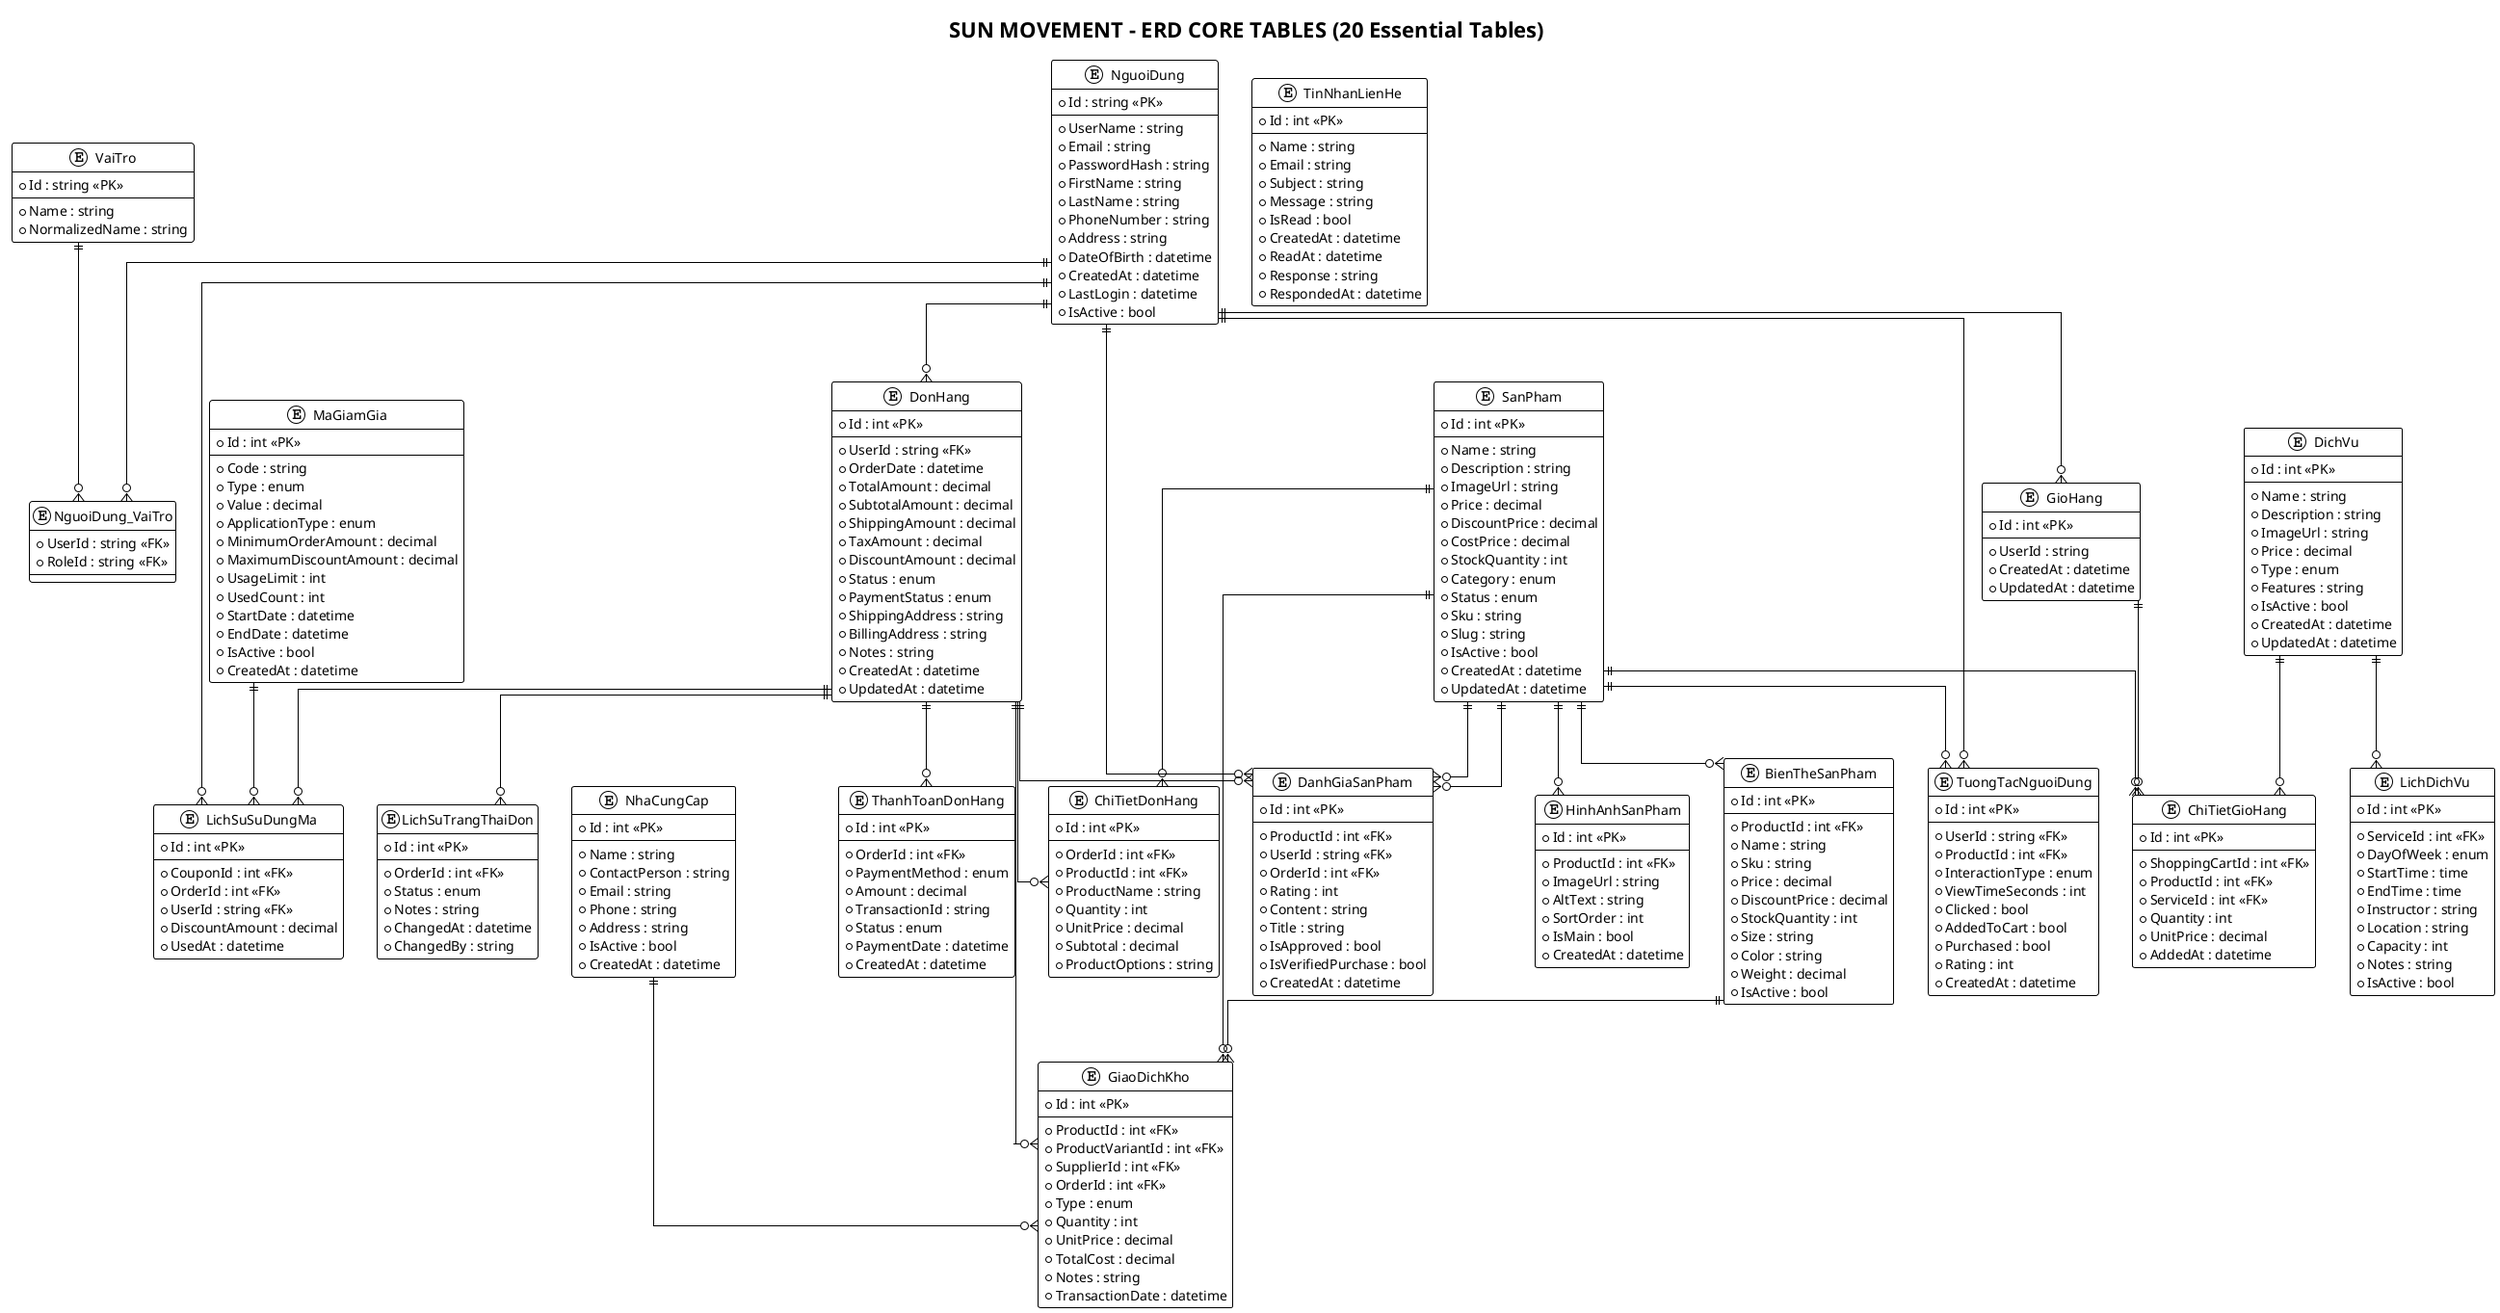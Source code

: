 @startuml SunMovement_Core_Database_ERD
!theme plain
skinparam backgroundColor #FFFFFF
skinparam entity {
    BackgroundColor #E8F4FD
    BorderColor #2196F3
    FontColor #1976D2
}
skinparam linetype ortho

title "SUN MOVEMENT - ERD CORE TABLES (20 Essential Tables)"

' ====== NHÓM 1: NGƯỜI DÙNG (3 bảng) ======
entity "NguoiDung" as users {
    * Id : string <<PK>>
    --
    * UserName : string
    * Email : string
    * PasswordHash : string
    * FirstName : string
    * LastName : string
    * PhoneNumber : string
    * Address : string
    * DateOfBirth : datetime
    * CreatedAt : datetime
    * LastLogin : datetime
    * IsActive : bool
}

entity "VaiTro" as roles {
    * Id : string <<PK>>
    --
    * Name : string
    * NormalizedName : string
}

entity "NguoiDung_VaiTro" as user_roles {
    * UserId : string <<FK>>
    * RoleId : string <<FK>>
}

' ====== NHÓM 2: SẢN PHẨM (4 bảng) ======
entity "SanPham" as products {
    * Id : int <<PK>>
    --
    * Name : string
    * Description : string
    * ImageUrl : string
    * Price : decimal
    * DiscountPrice : decimal
    * CostPrice : decimal
    * StockQuantity : int
    * Category : enum
    * Status : enum
    * Sku : string
    * Slug : string
    * IsActive : bool
    * CreatedAt : datetime
    * UpdatedAt : datetime
}

entity "BienTheSanPham" as product_variants {
    * Id : int <<PK>>
    --
    * ProductId : int <<FK>>
    * Name : string
    * Sku : string
    * Price : decimal
    * DiscountPrice : decimal
    * StockQuantity : int
    * Size : string
    * Color : string
    * Weight : decimal
    * IsActive : bool
}

entity "HinhAnhSanPham" as product_images {
    * Id : int <<PK>>
    --
    * ProductId : int <<FK>>
    * ImageUrl : string
    * AltText : string
    * SortOrder : int
    * IsMain : bool
    * CreatedAt : datetime
}

entity "DanhGiaSanPham" as product_reviews {
    * Id : int <<PK>>
    --
    * ProductId : int <<FK>>
    * UserId : string <<FK>>
    * OrderId : int <<FK>>
    * Rating : int
    * Content : string
    * Title : string
    * IsApproved : bool
    * IsVerifiedPurchase : bool
    * CreatedAt : datetime
}

' ====== NHÓM 3: DỊCH VỤ (2 bảng) ======
entity "DichVu" as services {
    * Id : int <<PK>>
    --
    * Name : string
    * Description : string
    * ImageUrl : string
    * Price : decimal
    * Type : enum
    * Features : string
    * IsActive : bool
    * CreatedAt : datetime
    * UpdatedAt : datetime
}

entity "LichDichVu" as service_schedules {
    * Id : int <<PK>>
    --
    * ServiceId : int <<FK>>
    * DayOfWeek : enum
    * StartTime : time
    * EndTime : time
    * Instructor : string
    * Location : string
    * Capacity : int
    * Notes : string
    * IsActive : bool
}

' ====== NHÓM 4: ĐƠN HÀNG (4 bảng) ======
entity "DonHang" as orders {
    * Id : int <<PK>>
    --
    * UserId : string <<FK>>
    * OrderDate : datetime
    * TotalAmount : decimal
    * SubtotalAmount : decimal
    * ShippingAmount : decimal
    * TaxAmount : decimal
    * DiscountAmount : decimal
    * Status : enum
    * PaymentStatus : enum
    * ShippingAddress : string
    * BillingAddress : string
    * Notes : string
    * CreatedAt : datetime
    * UpdatedAt : datetime
}

entity "ChiTietDonHang" as order_items {
    * Id : int <<PK>>
    --
    * OrderId : int <<FK>>
    * ProductId : int <<FK>>
    * ProductName : string
    * Quantity : int
    * UnitPrice : decimal
    * Subtotal : decimal
    * ProductOptions : string
}

entity "LichSuTrangThaiDon" as order_status_history {
    * Id : int <<PK>>
    --
    * OrderId : int <<FK>>
    * Status : enum
    * Notes : string
    * ChangedAt : datetime
    * ChangedBy : string
}

entity "ThanhToanDonHang" as order_payments {
    * Id : int <<PK>>
    --
    * OrderId : int <<FK>>
    * PaymentMethod : enum
    * Amount : decimal
    * TransactionId : string
    * Status : enum
    * PaymentDate : datetime
    * CreatedAt : datetime
}

' ====== NHÓM 5: GIỎ HÀNG (2 bảng) ======
entity "GioHang" as shopping_carts {
    * Id : int <<PK>>
    --
    * UserId : string
    * CreatedAt : datetime
    * UpdatedAt : datetime
}

entity "ChiTietGioHang" as cart_items {
    * Id : int <<PK>>
    --
    * ShoppingCartId : int <<FK>>
    * ProductId : int <<FK>>
    * ServiceId : int <<FK>>
    * Quantity : int
    * UnitPrice : decimal
    * AddedAt : datetime
}

' ====== NHÓM 6: QUẢN LÝ KHO (2 bảng) ======
entity "NhaCungCap" as suppliers {
    * Id : int <<PK>>
    --
    * Name : string
    * ContactPerson : string
    * Email : string
    * Phone : string
    * Address : string
    * IsActive : bool
    * CreatedAt : datetime
}

entity "GiaoDichKho" as inventory_transactions {
    * Id : int <<PK>>
    --
    * ProductId : int <<FK>>
    * ProductVariantId : int <<FK>>
    * SupplierId : int <<FK>>
    * OrderId : int <<FK>>
    * Type : enum
    * Quantity : int
    * UnitPrice : decimal
    * TotalCost : decimal
    * Notes : string
    * TransactionDate : datetime
}

' ====== NHÓM 7: MÃ GIẢM GIÁ (2 bảng) ======
entity "MaGiamGia" as coupons {
    * Id : int <<PK>>
    --
    * Code : string
    * Type : enum
    * Value : decimal
    * ApplicationType : enum
    * MinimumOrderAmount : decimal
    * MaximumDiscountAmount : decimal
    * UsageLimit : int
    * UsedCount : int
    * StartDate : datetime
    * EndDate : datetime
    * IsActive : bool
    * CreatedAt : datetime
}

entity "LichSuSuDungMa" as coupon_usage_history {
    * Id : int <<PK>>
    --
    * CouponId : int <<FK>>
    * OrderId : int <<FK>>
    * UserId : string <<FK>>
    * DiscountAmount : decimal
    * UsedAt : datetime
}

' ====== NHÓM 8: HỖ TRỢ & PHÂN TÍCH (2 bảng) ======
entity "TinNhanLienHe" as contact_messages {
    * Id : int <<PK>>
    --
    * Name : string
    * Email : string
    * Subject : string
    * Message : string
    * IsRead : bool
    * CreatedAt : datetime
    * ReadAt : datetime
    * Response : string
    * RespondedAt : datetime
}

entity "TuongTacNguoiDung" as user_interactions {
    * Id : int <<PK>>
    --
    * UserId : string <<FK>>
    * ProductId : int <<FK>>
    * InteractionType : enum
    * ViewTimeSeconds : int
    * Clicked : bool
    * AddedToCart : bool
    * Purchased : bool
    * Rating : int
    * CreatedAt : datetime
}

' ========== CORE RELATIONSHIPS ==========

' Người dùng và vai trò
users ||--o{ user_roles
roles ||--o{ user_roles

' Sản phẩm cốt lõi
products ||--o{ product_variants
products ||--o{ product_images
products ||--o{ product_reviews

' Dịch vụ
services ||--o{ service_schedules

' Đơn hàng cốt lõi
users ||--o{ orders
orders ||--o{ order_items
orders ||--o{ order_status_history
orders ||--o{ order_payments
products ||--o{ order_items

' Giỏ hàng
users ||--o{ shopping_carts
shopping_carts ||--o{ cart_items
products ||--o{ cart_items
services ||--o{ cart_items

' Quản lý kho cốt lõi
suppliers ||--o{ inventory_transactions
products ||--o{ inventory_transactions
product_variants ||--o{ inventory_transactions
orders ||--o{ inventory_transactions

' Mã giảm giá cốt lõi
coupons ||--o{ coupon_usage_history
orders ||--o{ coupon_usage_history
users ||--o{ coupon_usage_history

' Đánh giá cốt lõi
products ||--o{ product_reviews
users ||--o{ product_reviews
orders ||--o{ product_reviews

' Tương tác người dùng
users ||--o{ user_interactions
products ||--o{ user_interactions

@enduml
